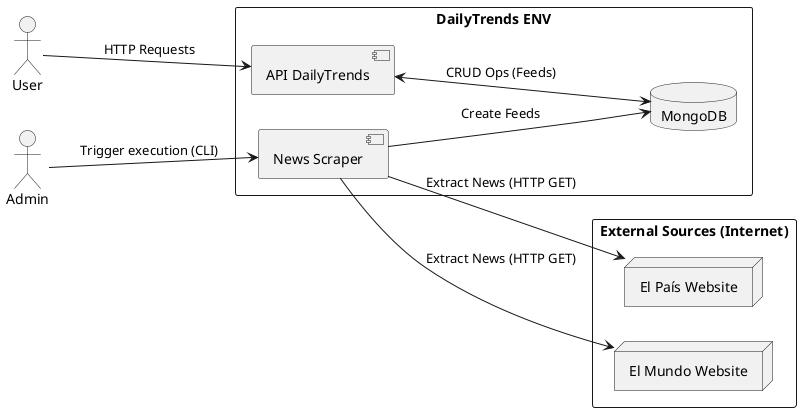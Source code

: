 @startuml ArchitectureDiagram

  left to right direction

  actor User
  actor Admin

  rectangle "DailyTrends ENV" {
    component "API DailyTrends" as API
    component "News Scraper" as Scraper
    database "MongoDB" as DB
  }
  rectangle "External Sources (Internet)" {
    node "El País Website" as ElPaisWS
    node "El Mundo Website" as ElMundoWS
  }
  
  User --> API : HTTP Requests
  Admin --> Scraper : Trigger execution (CLI)
  API <--> DB : CRUD Ops (Feeds)
  Scraper --> DB : Create Feeds 
  Scraper --> ElPaisWS : Extract News (HTTP GET)
  Scraper --> ElMundoWS : Extract News (HTTP GET)

@enduml